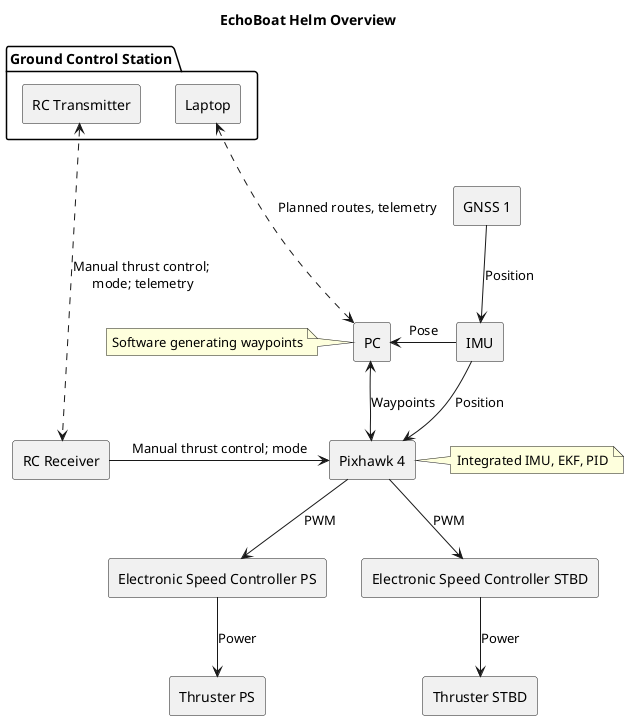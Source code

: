 @startuml
title "EchoBoat Helm Overview"
skinparam componentStyle rectangle
' skinparam monochrome true
' skinparam linetype ortho

component "Pixhawk 4" as PH
component "PC"

' component "LIDAR"

together {
together {
    component "GNSS 1" as GNSS1
}
component "IMU"
}

component "Electronic Speed Controller PS" as ESCps
component "Electronic Speed Controller STBD" as ESCstbd
component "RC Receiver" as RCrec

package "Ground Control Station"{
    component "RC Transmitter" as RC
    component "Laptop"
}

component "Thruster PS" as Mps
component "Thruster STBD" as Mstbd

RC <..down..> RCrec : Manual thrust control;\n mode; telemetry
RCrec -> PH : Manual thrust control; mode

Laptop <.> PC : Planned routes, telemetry

note right of PH : Integrated IMU, EKF, PID

PH <-up-> PC : Waypoints

note left of PC : Software generating waypoints

GNSS1 --> IMU : Position
IMU -> PH : Position
IMU -> PC : Pose
' IMU -up-> LIDAR : Pose
' LIDAR -down-> PC

PH -down-> ESCps : PWM
PH -down-> ESCstbd : PWM


ESCps -down-> Mps : Power
ESCstbd -down-> Mstbd : Power

' hide @unlinked
@enduml